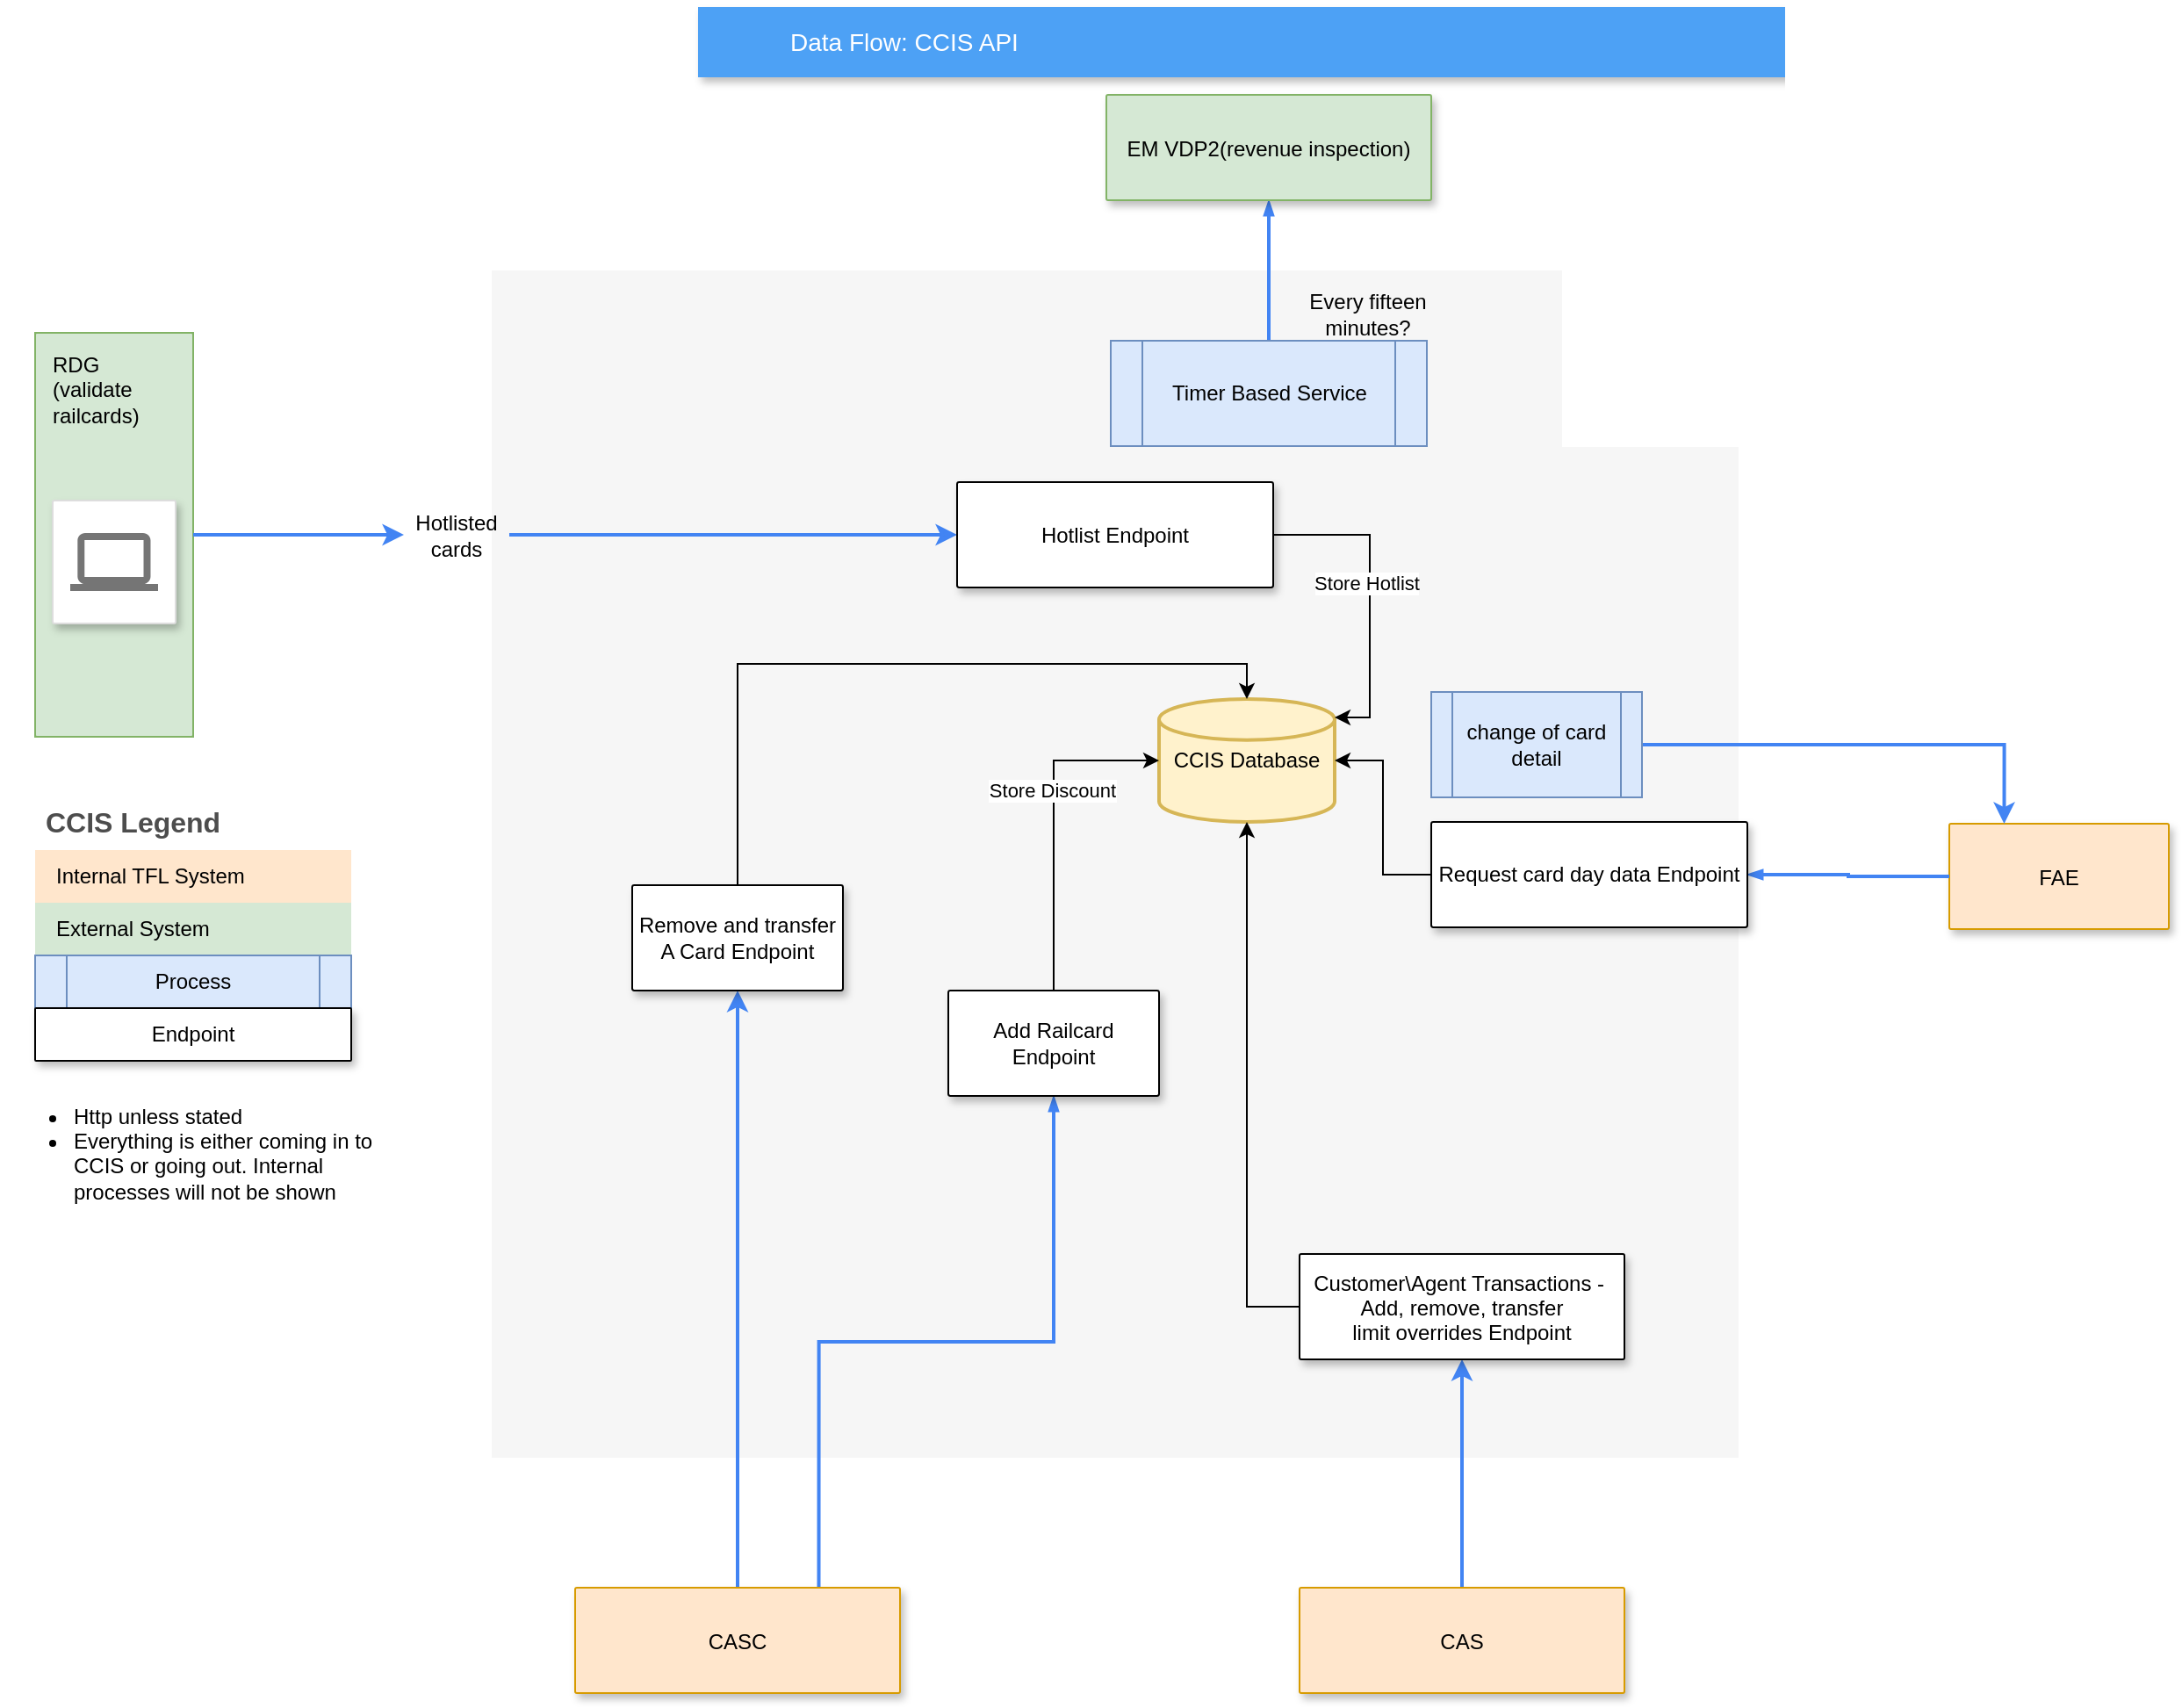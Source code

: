 <mxfile version="24.7.12">
  <diagram id="f106602c-feb2-e66a-4537-3a34d633f6aa" name="Page-1">
    <mxGraphModel dx="1733" dy="979" grid="1" gridSize="10" guides="1" tooltips="1" connect="1" arrows="1" fold="1" page="1" pageScale="1" pageWidth="1169" pageHeight="827" background="none" math="0" shadow="0">
      <root>
        <mxCell id="0" />
        <mxCell id="1" parent="0" />
        <mxCell id="Lif8JBEafslfNm7ranTe-1" value="" style="fillColor=#F6F6F6;strokeColor=none;shadow=0;gradientColor=none;fontSize=14;align=left;spacing=10;fontColor=#717171;9E9E9E;verticalAlign=top;spacingTop=-4;fontStyle=0;spacingLeft=40;html=1;" parent="1" vertex="1">
          <mxGeometry x="310" y="170" width="710" height="676" as="geometry" />
        </mxCell>
        <mxCell id="Lif8JBEafslfNm7ranTe-4" value="Data Flow: CCIS API" style="fillColor=#4DA1F5;strokeColor=none;shadow=1;gradientColor=none;fontSize=14;align=left;spacingLeft=50;fontColor=#ffffff;html=1;" parent="1" vertex="1">
          <mxGeometry x="427.5" y="20" width="650" height="40" as="geometry" />
        </mxCell>
        <mxCell id="uueP2DIrT8dm-PXU4ACH-16" style="edgeStyle=orthogonalEdgeStyle;rounded=0;orthogonalLoop=1;jettySize=auto;html=1;entryX=0.5;entryY=1;entryDx=0;entryDy=0;exitX=0.5;exitY=0;exitDx=0;exitDy=0;dashed=0;strokeColor=#4284F3;strokeWidth=2;align=left;verticalAlign=middle;fontFamily=Helvetica;fontSize=12;fontColor=#000000;labelBackgroundColor=none;elbow=vertical;startFill=1;startSize=4;endArrow=blockThin;endFill=1;endSize=4;" parent="1" source="ZAgyCPwNIXEEH-julRxE-11" target="uueP2DIrT8dm-PXU4ACH-2" edge="1">
          <mxGeometry relative="1" as="geometry">
            <mxPoint x="752.5" y="200" as="sourcePoint" />
          </mxGeometry>
        </mxCell>
        <mxCell id="uueP2DIrT8dm-PXU4ACH-2" value="EM VDP2(revenue inspection)" style="strokeColor=#82b366;shadow=1;strokeWidth=1;rounded=1;absoluteArcSize=1;arcSize=2;fillColor=#d5e8d4;" parent="1" vertex="1">
          <mxGeometry x="660" y="70" width="185" height="60" as="geometry" />
        </mxCell>
        <mxCell id="uueP2DIrT8dm-PXU4ACH-6" value="" style="edgeStyle=orthogonalEdgeStyle;rounded=0;orthogonalLoop=1;jettySize=auto;html=1;entryX=0.5;entryY=1;entryDx=0;entryDy=0;strokeColor=#4284F3;dashed=0;strokeWidth=2;align=left;verticalAlign=middle;fontFamily=Helvetica;fontSize=12;fontColor=#000000;labelBackgroundColor=none;elbow=vertical;startFill=1;startSize=4;endArrow=blockThin;endFill=1;endSize=4;exitX=0.75;exitY=0;exitDx=0;exitDy=0;" parent="1" source="uueP2DIrT8dm-PXU4ACH-4" target="ZAgyCPwNIXEEH-julRxE-15" edge="1">
          <mxGeometry relative="1" as="geometry">
            <mxPoint x="560" y="710" as="targetPoint" />
          </mxGeometry>
        </mxCell>
        <mxCell id="dDXMyxGnjNUTMCInh3wV-5" style="edgeStyle=orthogonalEdgeStyle;rounded=0;orthogonalLoop=1;jettySize=auto;html=1;entryX=0.5;entryY=1;entryDx=0;entryDy=0;strokeWidth=2;strokeColor=#4284F3;" parent="1" source="ZAgyCPwNIXEEH-julRxE-5" target="dDXMyxGnjNUTMCInh3wV-4" edge="1">
          <mxGeometry relative="1" as="geometry" />
        </mxCell>
        <mxCell id="ZAgyCPwNIXEEH-julRxE-7" value="" style="edgeStyle=orthogonalEdgeStyle;rounded=0;orthogonalLoop=1;jettySize=auto;html=1;strokeColor=#4284F3;strokeWidth=2;" edge="1" parent="1" source="uueP2DIrT8dm-PXU4ACH-4" target="ZAgyCPwNIXEEH-julRxE-6">
          <mxGeometry relative="1" as="geometry" />
        </mxCell>
        <mxCell id="uueP2DIrT8dm-PXU4ACH-4" value="CASC" style="strokeColor=#d79b00;shadow=1;strokeWidth=1;rounded=1;absoluteArcSize=1;arcSize=2;fillColor=#ffe6cc;" parent="1" vertex="1">
          <mxGeometry x="357.5" y="920" width="185" height="60" as="geometry" />
        </mxCell>
        <mxCell id="uueP2DIrT8dm-PXU4ACH-7" value="" style="group;fillColor=#d5e8d4;strokeColor=#82b366;gradientColor=#97d077;" parent="1" vertex="1" connectable="0">
          <mxGeometry x="50" y="205.5" width="90" height="230" as="geometry" />
        </mxCell>
        <mxCell id="Lif8JBEafslfNm7ranTe-3" value="RDG&lt;div&gt;(validate&amp;nbsp;&lt;/div&gt;&lt;div&gt;railcards)&lt;/div&gt;" style="rounded=1;absoluteArcSize=1;arcSize=2;html=1;strokeColor=#82b366;shadow=0;dashed=0;fontSize=12;align=left;verticalAlign=top;spacing=10;spacingTop=-4;fillColor=#d5e8d4;" parent="uueP2DIrT8dm-PXU4ACH-7" vertex="1">
          <mxGeometry width="90" height="230" as="geometry" />
        </mxCell>
        <mxCell id="Lif8JBEafslfNm7ranTe-9" value="" style="strokeColor=#dddddd;fillColor=#ffffff;shadow=1;strokeWidth=1;rounded=1;absoluteArcSize=1;arcSize=2;labelPosition=center;verticalLabelPosition=middle;align=center;verticalAlign=bottom;spacingLeft=0;fontColor=#999999;fontSize=12;whiteSpace=wrap;spacingBottom=2;html=1;" parent="uueP2DIrT8dm-PXU4ACH-7" vertex="1">
          <mxGeometry x="10" y="95.5" width="70" height="70" as="geometry" />
        </mxCell>
        <mxCell id="Lif8JBEafslfNm7ranTe-10" value="" style="dashed=0;connectable=0;html=1;fillColor=#757575;strokeColor=none;shape=mxgraph.gcp2.laptop;part=1;" parent="Lif8JBEafslfNm7ranTe-9" vertex="1">
          <mxGeometry x="0.5" width="50" height="33" relative="1" as="geometry">
            <mxPoint x="-25" y="18.5" as="offset" />
          </mxGeometry>
        </mxCell>
        <mxCell id="uueP2DIrT8dm-PXU4ACH-8" value="FAE" style="strokeColor=#d79b00;shadow=1;strokeWidth=1;rounded=1;absoluteArcSize=1;arcSize=2;fillColor=#ffe6cc;" parent="1" vertex="1">
          <mxGeometry x="1140" y="485" width="125" height="60" as="geometry" />
        </mxCell>
        <mxCell id="uueP2DIrT8dm-PXU4ACH-22" value="CCIS Database" style="strokeWidth=2;html=1;shape=mxgraph.flowchart.database;whiteSpace=wrap;fillColor=#fff2cc;strokeColor=#d6b656;" parent="1" vertex="1">
          <mxGeometry x="690" y="414" width="100" height="70" as="geometry" />
        </mxCell>
        <mxCell id="uueP2DIrT8dm-PXU4ACH-27" style="edgeStyle=orthogonalEdgeStyle;rounded=0;orthogonalLoop=1;jettySize=auto;html=1;entryX=0;entryY=0.5;entryDx=0;entryDy=0;entryPerimeter=0;exitX=0.5;exitY=0;exitDx=0;exitDy=0;" parent="1" source="ZAgyCPwNIXEEH-julRxE-15" target="uueP2DIrT8dm-PXU4ACH-22" edge="1">
          <mxGeometry relative="1" as="geometry">
            <mxPoint x="606.25" y="680" as="sourcePoint" />
            <mxPoint x="631.25" y="460" as="targetPoint" />
          </mxGeometry>
        </mxCell>
        <mxCell id="uueP2DIrT8dm-PXU4ACH-29" value="Store Discount" style="edgeLabel;html=1;align=center;verticalAlign=middle;resizable=0;points=[];" parent="uueP2DIrT8dm-PXU4ACH-27" vertex="1" connectable="0">
          <mxGeometry x="0.2" y="2" relative="1" as="geometry">
            <mxPoint x="1" as="offset" />
          </mxGeometry>
        </mxCell>
        <mxCell id="uueP2DIrT8dm-PXU4ACH-28" style="edgeStyle=orthogonalEdgeStyle;rounded=0;orthogonalLoop=1;jettySize=auto;html=1;entryX=1;entryY=0.15;entryDx=0;entryDy=0;entryPerimeter=0;exitX=1;exitY=0.5;exitDx=0;exitDy=0;" parent="1" source="ZAgyCPwNIXEEH-julRxE-17" target="uueP2DIrT8dm-PXU4ACH-22" edge="1">
          <mxGeometry relative="1" as="geometry">
            <mxPoint x="752.5" y="351" as="sourcePoint" />
          </mxGeometry>
        </mxCell>
        <mxCell id="uueP2DIrT8dm-PXU4ACH-30" value="Store Hotlist" style="edgeLabel;html=1;align=center;verticalAlign=middle;resizable=0;points=[];" parent="uueP2DIrT8dm-PXU4ACH-28" vertex="1" connectable="0">
          <mxGeometry x="-0.08" y="-2" relative="1" as="geometry">
            <mxPoint as="offset" />
          </mxGeometry>
        </mxCell>
        <mxCell id="ZAgyCPwNIXEEH-julRxE-19" style="edgeStyle=orthogonalEdgeStyle;rounded=0;orthogonalLoop=1;jettySize=auto;html=1;exitX=0;exitY=0.5;exitDx=0;exitDy=0;entryX=0.5;entryY=1;entryDx=0;entryDy=0;entryPerimeter=0;" edge="1" parent="1" source="dDXMyxGnjNUTMCInh3wV-4" target="uueP2DIrT8dm-PXU4ACH-22">
          <mxGeometry relative="1" as="geometry" />
        </mxCell>
        <mxCell id="dDXMyxGnjNUTMCInh3wV-4" value="Customer\Agent Transactions - &#xa;Add, remove, transfer&#xa;limit overrides Endpoint" style="shadow=1;strokeWidth=1;rounded=1;absoluteArcSize=1;arcSize=2;" parent="1" vertex="1">
          <mxGeometry x="770" y="730" width="185" height="60" as="geometry" />
        </mxCell>
        <mxCell id="UWwhtRLq5gvlbaL_WYV_-7" value="" style="edgeStyle=orthogonalEdgeStyle;rounded=0;orthogonalLoop=1;jettySize=auto;html=1;entryX=0;entryY=0.5;entryDx=0;entryDy=0;strokeWidth=2;strokeColor=#4284F3;exitX=1;exitY=0.5;exitDx=0;exitDy=0;" parent="1" source="UWwhtRLq5gvlbaL_WYV_-8" target="ZAgyCPwNIXEEH-julRxE-17" edge="1">
          <mxGeometry relative="1" as="geometry">
            <mxPoint x="240" y="321" as="sourcePoint" />
            <mxPoint x="660" y="320.5" as="targetPoint" />
            <Array as="points" />
          </mxGeometry>
        </mxCell>
        <mxCell id="UWwhtRLq5gvlbaL_WYV_-9" value="" style="edgeStyle=orthogonalEdgeStyle;rounded=0;orthogonalLoop=1;jettySize=auto;html=1;entryX=0;entryY=0.5;entryDx=0;entryDy=0;strokeWidth=2;strokeColor=#4284F3;exitX=1;exitY=0.5;exitDx=0;exitDy=0;" parent="1" source="Lif8JBEafslfNm7ranTe-3" target="UWwhtRLq5gvlbaL_WYV_-8" edge="1">
          <mxGeometry relative="1" as="geometry">
            <mxPoint x="140" y="321" as="sourcePoint" />
            <mxPoint x="660" y="321" as="targetPoint" />
          </mxGeometry>
        </mxCell>
        <mxCell id="UWwhtRLq5gvlbaL_WYV_-8" value="Hotlisted cards" style="text;html=1;align=center;verticalAlign=middle;whiteSpace=wrap;rounded=0;" parent="1" vertex="1">
          <mxGeometry x="260" y="305.5" width="60" height="30" as="geometry" />
        </mxCell>
        <mxCell id="UWwhtRLq5gvlbaL_WYV_-12" value="Every fifteen minutes?" style="text;html=1;align=center;verticalAlign=middle;whiteSpace=wrap;rounded=0;" parent="1" vertex="1">
          <mxGeometry x="760" y="180" width="98" height="30" as="geometry" />
        </mxCell>
        <mxCell id="UWwhtRLq5gvlbaL_WYV_-20" value="" style="edgeStyle=orthogonalEdgeStyle;rounded=0;orthogonalLoop=1;jettySize=auto;html=1;entryX=1;entryY=0.5;entryDx=0;entryDy=0;dashed=0;strokeColor=#4284F3;strokeWidth=2;align=left;verticalAlign=middle;fontFamily=Helvetica;fontSize=12;fontColor=#000000;labelBackgroundColor=none;elbow=vertical;startFill=1;startSize=4;endArrow=blockThin;endFill=1;endSize=4;exitX=0;exitY=0.5;exitDx=0;exitDy=0;" parent="1" source="uueP2DIrT8dm-PXU4ACH-8" target="ZAgyCPwNIXEEH-julRxE-16" edge="1">
          <mxGeometry relative="1" as="geometry">
            <mxPoint x="1050" y="430" as="sourcePoint" />
            <mxPoint x="955" y="550" as="targetPoint" />
          </mxGeometry>
        </mxCell>
        <mxCell id="UWwhtRLq5gvlbaL_WYV_-21" value="CCIS Legend" style="shape=table;startSize=30;container=1;collapsible=0;childLayout=tableLayout;fontSize=16;align=left;verticalAlign=top;fillColor=none;strokeColor=none;fontColor=#4D4D4D;fontStyle=1;spacingLeft=6;spacing=0;resizable=0;" parent="1" vertex="1">
          <mxGeometry x="50" y="470" width="180" height="90" as="geometry" />
        </mxCell>
        <mxCell id="UWwhtRLq5gvlbaL_WYV_-22" value="" style="shape=tableRow;horizontal=0;startSize=0;swimlaneHead=0;swimlaneBody=0;strokeColor=inherit;top=0;left=0;bottom=0;right=0;collapsible=0;dropTarget=0;fillColor=none;points=[[0,0.5],[1,0.5]];portConstraint=eastwest;fontSize=12;" parent="UWwhtRLq5gvlbaL_WYV_-21" vertex="1">
          <mxGeometry y="30" width="180" height="30" as="geometry" />
        </mxCell>
        <mxCell id="UWwhtRLq5gvlbaL_WYV_-23" value="Internal TFL System" style="shape=partialRectangle;html=1;whiteSpace=wrap;connectable=0;strokeColor=#d79b00;overflow=hidden;fillColor=#ffe6cc;top=0;left=0;bottom=0;right=0;pointerEvents=1;fontSize=12;align=left;spacingLeft=10;spacingRight=4;" parent="UWwhtRLq5gvlbaL_WYV_-22" vertex="1">
          <mxGeometry width="180" height="30" as="geometry">
            <mxRectangle width="180" height="30" as="alternateBounds" />
          </mxGeometry>
        </mxCell>
        <mxCell id="UWwhtRLq5gvlbaL_WYV_-24" value="" style="shape=tableRow;horizontal=0;startSize=0;swimlaneHead=0;swimlaneBody=0;strokeColor=inherit;top=0;left=0;bottom=0;right=0;collapsible=0;dropTarget=0;fillColor=none;points=[[0,0.5],[1,0.5]];portConstraint=eastwest;fontSize=12;" parent="UWwhtRLq5gvlbaL_WYV_-21" vertex="1">
          <mxGeometry y="60" width="180" height="30" as="geometry" />
        </mxCell>
        <mxCell id="UWwhtRLq5gvlbaL_WYV_-25" value="External System" style="shape=partialRectangle;html=1;whiteSpace=wrap;connectable=0;strokeColor=#82b366;overflow=hidden;fillColor=#d5e8d4;top=0;left=0;bottom=0;right=0;pointerEvents=1;fontSize=12;align=left;spacingLeft=10;spacingRight=4;" parent="UWwhtRLq5gvlbaL_WYV_-24" vertex="1">
          <mxGeometry width="180" height="30" as="geometry">
            <mxRectangle width="180" height="30" as="alternateBounds" />
          </mxGeometry>
        </mxCell>
        <mxCell id="ZAgyCPwNIXEEH-julRxE-5" value="CAS" style="strokeColor=#d79b00;shadow=1;strokeWidth=1;rounded=1;absoluteArcSize=1;arcSize=2;fillColor=#ffe6cc;" vertex="1" parent="1">
          <mxGeometry x="770" y="920" width="185" height="60" as="geometry" />
        </mxCell>
        <mxCell id="ZAgyCPwNIXEEH-julRxE-18" style="edgeStyle=orthogonalEdgeStyle;rounded=0;orthogonalLoop=1;jettySize=auto;html=1;exitX=0.5;exitY=0;exitDx=0;exitDy=0;entryX=0.5;entryY=0;entryDx=0;entryDy=0;entryPerimeter=0;" edge="1" parent="1" source="ZAgyCPwNIXEEH-julRxE-6" target="uueP2DIrT8dm-PXU4ACH-22">
          <mxGeometry relative="1" as="geometry" />
        </mxCell>
        <mxCell id="ZAgyCPwNIXEEH-julRxE-6" value="Remove and transfer A Card Endpoint" style="whiteSpace=wrap;html=1;shadow=1;strokeWidth=1;rounded=1;arcSize=2;" vertex="1" parent="1">
          <mxGeometry x="390" y="520" width="120" height="60" as="geometry" />
        </mxCell>
        <mxCell id="ZAgyCPwNIXEEH-julRxE-12" style="edgeStyle=orthogonalEdgeStyle;rounded=0;orthogonalLoop=1;jettySize=auto;html=1;entryX=0.25;entryY=0;entryDx=0;entryDy=0;strokeWidth=2;strokeColor=#4284F3;" edge="1" parent="1" source="ZAgyCPwNIXEEH-julRxE-9" target="uueP2DIrT8dm-PXU4ACH-8">
          <mxGeometry relative="1" as="geometry" />
        </mxCell>
        <mxCell id="ZAgyCPwNIXEEH-julRxE-9" value="change of card detail" style="shape=process;whiteSpace=wrap;html=1;backgroundOutline=1;fillColor=#dae8fc;strokeColor=#6c8ebf;" vertex="1" parent="1">
          <mxGeometry x="845" y="410" width="120" height="60" as="geometry" />
        </mxCell>
        <mxCell id="ZAgyCPwNIXEEH-julRxE-10" value="Process" style="shape=process;whiteSpace=wrap;html=1;backgroundOutline=1;fillColor=#dae8fc;strokeColor=#6c8ebf;" vertex="1" parent="1">
          <mxGeometry x="50" y="560" width="180" height="30" as="geometry" />
        </mxCell>
        <mxCell id="ZAgyCPwNIXEEH-julRxE-11" value="Timer Based Service" style="shape=process;whiteSpace=wrap;html=1;backgroundOutline=1;fillColor=#dae8fc;strokeColor=#6c8ebf;" vertex="1" parent="1">
          <mxGeometry x="662.5" y="210" width="180" height="60" as="geometry" />
        </mxCell>
        <mxCell id="ZAgyCPwNIXEEH-julRxE-14" value="Endpoint" style="whiteSpace=wrap;html=1;shadow=1;strokeWidth=1;rounded=1;arcSize=2;" vertex="1" parent="1">
          <mxGeometry x="50" y="590" width="180" height="30" as="geometry" />
        </mxCell>
        <mxCell id="ZAgyCPwNIXEEH-julRxE-15" value="Add Railcard Endpoint" style="whiteSpace=wrap;html=1;shadow=1;strokeWidth=1;rounded=1;arcSize=2;" vertex="1" parent="1">
          <mxGeometry x="570" y="580" width="120" height="60" as="geometry" />
        </mxCell>
        <mxCell id="ZAgyCPwNIXEEH-julRxE-21" style="edgeStyle=orthogonalEdgeStyle;rounded=0;orthogonalLoop=1;jettySize=auto;html=1;exitX=0;exitY=0.5;exitDx=0;exitDy=0;entryX=1;entryY=0.5;entryDx=0;entryDy=0;entryPerimeter=0;" edge="1" parent="1" source="ZAgyCPwNIXEEH-julRxE-16" target="uueP2DIrT8dm-PXU4ACH-22">
          <mxGeometry relative="1" as="geometry" />
        </mxCell>
        <mxCell id="ZAgyCPwNIXEEH-julRxE-16" value="&lt;span style=&quot;text-wrap: nowrap;&quot;&gt;Request card day data Endpoint&lt;/span&gt;" style="whiteSpace=wrap;html=1;shadow=1;strokeWidth=1;rounded=1;arcSize=2;" vertex="1" parent="1">
          <mxGeometry x="845" y="484" width="180" height="60" as="geometry" />
        </mxCell>
        <mxCell id="ZAgyCPwNIXEEH-julRxE-17" value="Hotlist Endpoint" style="whiteSpace=wrap;html=1;shadow=1;strokeWidth=1;rounded=1;arcSize=2;" vertex="1" parent="1">
          <mxGeometry x="575" y="290.5" width="180" height="60" as="geometry" />
        </mxCell>
        <mxCell id="ZAgyCPwNIXEEH-julRxE-23" value="&lt;ul&gt;&lt;li&gt;Http unless stated&lt;/li&gt;&lt;li&gt;Everything is either coming in to CCIS or going out. Internal processes will not be shown&lt;/li&gt;&lt;/ul&gt;" style="text;strokeColor=none;fillColor=none;html=1;whiteSpace=wrap;verticalAlign=middle;overflow=hidden;" vertex="1" parent="1">
          <mxGeometry x="30" y="630" width="220" height="80" as="geometry" />
        </mxCell>
      </root>
    </mxGraphModel>
  </diagram>
</mxfile>
